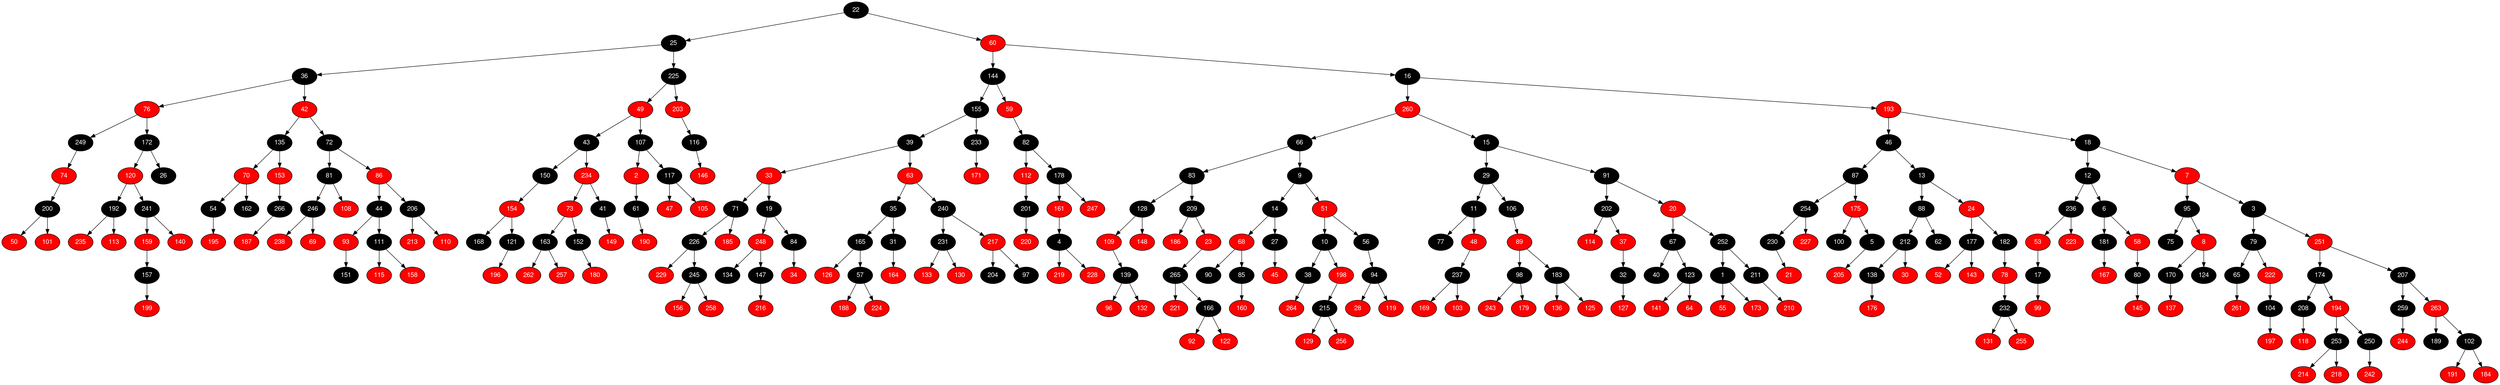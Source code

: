 digraph RB_Teste {
	node [fontname="Helvetica,Arial,sans-serif" style="filled"]
	edge [fontname="Helvetica,Arial,sans-serif" color="black"]

	{
		node [fillcolor=" black" fontcolor=" white"] 22 
		node [fillcolor=" black" fontcolor=" white"] 25 
		node [fillcolor=" black" fontcolor=" white"] 36 
		node [fillcolor=" red" fontcolor=" white"] 76 
		node [fillcolor=" black" fontcolor=" white"] 249 
		node [fillcolor=" red" fontcolor=" white"] 74 
		node [fillcolor=" black" fontcolor=" white"] 200 
		node [fillcolor=" red" fontcolor=" white"] 50 
		node [fillcolor=" red" fontcolor=" white"] 101 
		node [fillcolor=" black" fontcolor=" white"] 172 
		node [fillcolor=" red" fontcolor=" white"] 120 
		node [fillcolor=" black" fontcolor=" white"] 192 
		node [fillcolor=" red" fontcolor=" white"] 235 
		node [fillcolor=" red" fontcolor=" white"] 113 
		node [fillcolor=" black" fontcolor=" white"] 241 
		node [fillcolor=" red" fontcolor=" white"] 159 
		node [fillcolor=" black" fontcolor=" white"] 157 
		node [fillcolor=" red" fontcolor=" white"] 199 
		node [fillcolor=" red" fontcolor=" white"] 140 
		node [fillcolor=" black" fontcolor=" white"] 26 
		node [fillcolor=" red" fontcolor=" white"] 42 
		node [fillcolor=" black" fontcolor=" white"] 135 
		node [fillcolor=" red" fontcolor=" white"] 70 
		node [fillcolor=" black" fontcolor=" white"] 54 
		node [fillcolor=" red" fontcolor=" white"] 195 
		node [fillcolor=" black" fontcolor=" white"] 162 
		node [fillcolor=" red" fontcolor=" white"] 153 
		node [fillcolor=" black" fontcolor=" white"] 266 
		node [fillcolor=" red" fontcolor=" white"] 187 
		node [fillcolor=" black" fontcolor=" white"] 72 
		node [fillcolor=" black" fontcolor=" white"] 81 
		node [fillcolor=" black" fontcolor=" white"] 246 
		node [fillcolor=" red" fontcolor=" white"] 238 
		node [fillcolor=" red" fontcolor=" white"] 69 
		node [fillcolor=" red" fontcolor=" white"] 108 
		node [fillcolor=" red" fontcolor=" white"] 86 
		node [fillcolor=" black" fontcolor=" white"] 44 
		node [fillcolor=" red" fontcolor=" white"] 93 
		node [fillcolor=" black" fontcolor=" white"] 151 
		node [fillcolor=" black" fontcolor=" white"] 111 
		node [fillcolor=" red" fontcolor=" white"] 115 
		node [fillcolor=" red" fontcolor=" white"] 158 
		node [fillcolor=" black" fontcolor=" white"] 206 
		node [fillcolor=" red" fontcolor=" white"] 213 
		node [fillcolor=" red" fontcolor=" white"] 110 
		node [fillcolor=" black" fontcolor=" white"] 225 
		node [fillcolor=" red" fontcolor=" white"] 49 
		node [fillcolor=" black" fontcolor=" white"] 43 
		node [fillcolor=" black" fontcolor=" white"] 150 
		node [fillcolor=" red" fontcolor=" white"] 154 
		node [fillcolor=" black" fontcolor=" white"] 168 
		node [fillcolor=" black" fontcolor=" white"] 121 
		node [fillcolor=" red" fontcolor=" white"] 196 
		node [fillcolor=" red" fontcolor=" white"] 234 
		node [fillcolor=" red" fontcolor=" white"] 73 
		node [fillcolor=" black" fontcolor=" white"] 163 
		node [fillcolor=" red" fontcolor=" white"] 262 
		node [fillcolor=" red" fontcolor=" white"] 257 
		node [fillcolor=" black" fontcolor=" white"] 152 
		node [fillcolor=" red" fontcolor=" white"] 180 
		node [fillcolor=" black" fontcolor=" white"] 41 
		node [fillcolor=" red" fontcolor=" white"] 149 
		node [fillcolor=" black" fontcolor=" white"] 107 
		node [fillcolor=" red" fontcolor=" white"] 2 
		node [fillcolor=" black" fontcolor=" white"] 61 
		node [fillcolor=" red" fontcolor=" white"] 190 
		node [fillcolor=" black" fontcolor=" white"] 117 
		node [fillcolor=" red" fontcolor=" white"] 47 
		node [fillcolor=" red" fontcolor=" white"] 105 
		node [fillcolor=" red" fontcolor=" white"] 203 
		node [fillcolor=" black" fontcolor=" white"] 116 
		node [fillcolor=" red" fontcolor=" white"] 146 
		node [fillcolor=" red" fontcolor=" white"] 60 
		node [fillcolor=" black" fontcolor=" white"] 144 
		node [fillcolor=" black" fontcolor=" white"] 155 
		node [fillcolor=" black" fontcolor=" white"] 39 
		node [fillcolor=" red" fontcolor=" white"] 33 
		node [fillcolor=" black" fontcolor=" white"] 71 
		node [fillcolor=" black" fontcolor=" white"] 226 
		node [fillcolor=" red" fontcolor=" white"] 229 
		node [fillcolor=" black" fontcolor=" white"] 245 
		node [fillcolor=" red" fontcolor=" white"] 156 
		node [fillcolor=" red" fontcolor=" white"] 258 
		node [fillcolor=" red" fontcolor=" white"] 185 
		node [fillcolor=" black" fontcolor=" white"] 19 
		node [fillcolor=" red" fontcolor=" white"] 248 
		node [fillcolor=" black" fontcolor=" white"] 134 
		node [fillcolor=" black" fontcolor=" white"] 147 
		node [fillcolor=" red" fontcolor=" white"] 216 
		node [fillcolor=" black" fontcolor=" white"] 84 
		node [fillcolor=" red" fontcolor=" white"] 34 
		node [fillcolor=" red" fontcolor=" white"] 63 
		node [fillcolor=" black" fontcolor=" white"] 35 
		node [fillcolor=" black" fontcolor=" white"] 165 
		node [fillcolor=" red" fontcolor=" white"] 126 
		node [fillcolor=" black" fontcolor=" white"] 57 
		node [fillcolor=" red" fontcolor=" white"] 188 
		node [fillcolor=" red" fontcolor=" white"] 224 
		node [fillcolor=" black" fontcolor=" white"] 31 
		node [fillcolor=" red" fontcolor=" white"] 164 
		node [fillcolor=" black" fontcolor=" white"] 240 
		node [fillcolor=" black" fontcolor=" white"] 231 
		node [fillcolor=" red" fontcolor=" white"] 133 
		node [fillcolor=" red" fontcolor=" white"] 130 
		node [fillcolor=" red" fontcolor=" white"] 217 
		node [fillcolor=" black" fontcolor=" white"] 204 
		node [fillcolor=" black" fontcolor=" white"] 97 
		node [fillcolor=" black" fontcolor=" white"] 233 
		node [fillcolor=" red" fontcolor=" white"] 171 
		node [fillcolor=" red" fontcolor=" white"] 59 
		node [fillcolor=" black" fontcolor=" white"] 82 
		node [fillcolor=" red" fontcolor=" white"] 112 
		node [fillcolor=" black" fontcolor=" white"] 201 
		node [fillcolor=" red" fontcolor=" white"] 220 
		node [fillcolor=" black" fontcolor=" white"] 178 
		node [fillcolor=" red" fontcolor=" white"] 161 
		node [fillcolor=" black" fontcolor=" white"] 4 
		node [fillcolor=" red" fontcolor=" white"] 219 
		node [fillcolor=" red" fontcolor=" white"] 228 
		node [fillcolor=" red" fontcolor=" white"] 247 
		node [fillcolor=" black" fontcolor=" white"] 16 
		node [fillcolor=" red" fontcolor=" white"] 260 
		node [fillcolor=" black" fontcolor=" white"] 66 
		node [fillcolor=" black" fontcolor=" white"] 83 
		node [fillcolor=" black" fontcolor=" white"] 128 
		node [fillcolor=" red" fontcolor=" white"] 109 
		node [fillcolor=" black" fontcolor=" white"] 139 
		node [fillcolor=" red" fontcolor=" white"] 96 
		node [fillcolor=" red" fontcolor=" white"] 132 
		node [fillcolor=" red" fontcolor=" white"] 148 
		node [fillcolor=" black" fontcolor=" white"] 209 
		node [fillcolor=" red" fontcolor=" white"] 186 
		node [fillcolor=" red" fontcolor=" white"] 23 
		node [fillcolor=" black" fontcolor=" white"] 265 
		node [fillcolor=" red" fontcolor=" white"] 221 
		node [fillcolor=" black" fontcolor=" white"] 166 
		node [fillcolor=" red" fontcolor=" white"] 92 
		node [fillcolor=" red" fontcolor=" white"] 122 
		node [fillcolor=" black" fontcolor=" white"] 9 
		node [fillcolor=" black" fontcolor=" white"] 14 
		node [fillcolor=" red" fontcolor=" white"] 68 
		node [fillcolor=" black" fontcolor=" white"] 90 
		node [fillcolor=" black" fontcolor=" white"] 85 
		node [fillcolor=" red" fontcolor=" white"] 160 
		node [fillcolor=" black" fontcolor=" white"] 27 
		node [fillcolor=" red" fontcolor=" white"] 45 
		node [fillcolor=" red" fontcolor=" white"] 51 
		node [fillcolor=" black" fontcolor=" white"] 10 
		node [fillcolor=" black" fontcolor=" white"] 38 
		node [fillcolor=" red" fontcolor=" white"] 264 
		node [fillcolor=" red" fontcolor=" white"] 198 
		node [fillcolor=" black" fontcolor=" white"] 215 
		node [fillcolor=" red" fontcolor=" white"] 129 
		node [fillcolor=" red" fontcolor=" white"] 256 
		node [fillcolor=" black" fontcolor=" white"] 56 
		node [fillcolor=" black" fontcolor=" white"] 94 
		node [fillcolor=" red" fontcolor=" white"] 28 
		node [fillcolor=" red" fontcolor=" white"] 119 
		node [fillcolor=" black" fontcolor=" white"] 15 
		node [fillcolor=" black" fontcolor=" white"] 29 
		node [fillcolor=" black" fontcolor=" white"] 11 
		node [fillcolor=" black" fontcolor=" white"] 77 
		node [fillcolor=" red" fontcolor=" white"] 48 
		node [fillcolor=" black" fontcolor=" white"] 237 
		node [fillcolor=" red" fontcolor=" white"] 169 
		node [fillcolor=" red" fontcolor=" white"] 103 
		node [fillcolor=" black" fontcolor=" white"] 106 
		node [fillcolor=" red" fontcolor=" white"] 89 
		node [fillcolor=" black" fontcolor=" white"] 98 
		node [fillcolor=" red" fontcolor=" white"] 243 
		node [fillcolor=" red" fontcolor=" white"] 179 
		node [fillcolor=" black" fontcolor=" white"] 183 
		node [fillcolor=" red" fontcolor=" white"] 136 
		node [fillcolor=" red" fontcolor=" white"] 125 
		node [fillcolor=" black" fontcolor=" white"] 91 
		node [fillcolor=" black" fontcolor=" white"] 202 
		node [fillcolor=" red" fontcolor=" white"] 114 
		node [fillcolor=" red" fontcolor=" white"] 37 
		node [fillcolor=" black" fontcolor=" white"] 32 
		node [fillcolor=" red" fontcolor=" white"] 127 
		node [fillcolor=" red" fontcolor=" white"] 20 
		node [fillcolor=" black" fontcolor=" white"] 67 
		node [fillcolor=" black" fontcolor=" white"] 40 
		node [fillcolor=" black" fontcolor=" white"] 123 
		node [fillcolor=" red" fontcolor=" white"] 141 
		node [fillcolor=" red" fontcolor=" white"] 64 
		node [fillcolor=" black" fontcolor=" white"] 252 
		node [fillcolor=" black" fontcolor=" white"] 1 
		node [fillcolor=" red" fontcolor=" white"] 55 
		node [fillcolor=" red" fontcolor=" white"] 173 
		node [fillcolor=" black" fontcolor=" white"] 211 
		node [fillcolor=" red" fontcolor=" white"] 210 
		node [fillcolor=" red" fontcolor=" white"] 193 
		node [fillcolor=" black" fontcolor=" white"] 46 
		node [fillcolor=" black" fontcolor=" white"] 87 
		node [fillcolor=" black" fontcolor=" white"] 254 
		node [fillcolor=" black" fontcolor=" white"] 230 
		node [fillcolor=" red" fontcolor=" white"] 21 
		node [fillcolor=" red" fontcolor=" white"] 227 
		node [fillcolor=" red" fontcolor=" white"] 175 
		node [fillcolor=" black" fontcolor=" white"] 100 
		node [fillcolor=" black" fontcolor=" white"] 5 
		node [fillcolor=" red" fontcolor=" white"] 205 
		node [fillcolor=" black" fontcolor=" white"] 13 
		node [fillcolor=" black" fontcolor=" white"] 88 
		node [fillcolor=" black" fontcolor=" white"] 212 
		node [fillcolor=" black" fontcolor=" white"] 138 
		node [fillcolor=" red" fontcolor=" white"] 176 
		node [fillcolor=" red" fontcolor=" white"] 30 
		node [fillcolor=" black" fontcolor=" white"] 62 
		node [fillcolor=" red" fontcolor=" white"] 24 
		node [fillcolor=" black" fontcolor=" white"] 177 
		node [fillcolor=" red" fontcolor=" white"] 52 
		node [fillcolor=" red" fontcolor=" white"] 143 
		node [fillcolor=" black" fontcolor=" white"] 182 
		node [fillcolor=" red" fontcolor=" white"] 78 
		node [fillcolor=" black" fontcolor=" white"] 232 
		node [fillcolor=" red" fontcolor=" white"] 131 
		node [fillcolor=" red" fontcolor=" white"] 255 
		node [fillcolor=" black" fontcolor=" white"] 18 
		node [fillcolor=" black" fontcolor=" white"] 12 
		node [fillcolor=" black" fontcolor=" white"] 236 
		node [fillcolor=" red" fontcolor=" white"] 53 
		node [fillcolor=" black" fontcolor=" white"] 17 
		node [fillcolor=" red" fontcolor=" white"] 99 
		node [fillcolor=" red" fontcolor=" white"] 223 
		node [fillcolor=" black" fontcolor=" white"] 6 
		node [fillcolor=" black" fontcolor=" white"] 181 
		node [fillcolor=" red" fontcolor=" white"] 167 
		node [fillcolor=" red" fontcolor=" white"] 58 
		node [fillcolor=" black" fontcolor=" white"] 80 
		node [fillcolor=" red" fontcolor=" white"] 145 
		node [fillcolor=" red" fontcolor=" white"] 7 
		node [fillcolor=" black" fontcolor=" white"] 95 
		node [fillcolor=" black" fontcolor=" white"] 75 
		node [fillcolor=" red" fontcolor=" white"] 8 
		node [fillcolor=" black" fontcolor=" white"] 170 
		node [fillcolor=" red" fontcolor=" white"] 137 
		node [fillcolor=" black" fontcolor=" white"] 124 
		node [fillcolor=" black" fontcolor=" white"] 3 
		node [fillcolor=" black" fontcolor=" white"] 79 
		node [fillcolor=" black" fontcolor=" white"] 65 
		node [fillcolor=" red" fontcolor=" white"] 261 
		node [fillcolor=" red" fontcolor=" white"] 222 
		node [fillcolor=" black" fontcolor=" white"] 104 
		node [fillcolor=" red" fontcolor=" white"] 197 
		node [fillcolor=" red" fontcolor=" white"] 251 
		node [fillcolor=" black" fontcolor=" white"] 174 
		node [fillcolor=" black" fontcolor=" white"] 208 
		node [fillcolor=" red" fontcolor=" white"] 118 
		node [fillcolor=" red" fontcolor=" white"] 194 
		node [fillcolor=" black" fontcolor=" white"] 253 
		node [fillcolor=" red" fontcolor=" white"] 214 
		node [fillcolor=" red" fontcolor=" white"] 218 
		node [fillcolor=" black" fontcolor=" white"] 250 
		node [fillcolor=" red" fontcolor=" white"] 242 
		node [fillcolor=" black" fontcolor=" white"] 207 
		node [fillcolor=" black" fontcolor=" white"] 259 
		node [fillcolor=" red" fontcolor=" white"] 244 
		node [fillcolor=" red" fontcolor=" white"] 263 
		node [fillcolor=" black" fontcolor=" white"] 189 
		node [fillcolor=" black" fontcolor=" white"] 102 
		node [fillcolor=" red" fontcolor=" white"] 191 
		node [fillcolor=" red" fontcolor=" white"] 184 
	}

	22 -> 25 
	22 -> 60 
	25 -> 36 
	25 -> 225 
	36 -> 76 
	36 -> 42 
	76 -> 249 
	76 -> 172 
	249 -> 74 
	74 -> 200 
	200 -> 50 
	200 -> 101 
	172 -> 120 
	172 -> 26 
	120 -> 192 
	120 -> 241 
	192 -> 235 
	192 -> 113 
	241 -> 159 
	241 -> 140 
	159 -> 157 
	157 -> 199 
	42 -> 135 
	42 -> 72 
	135 -> 70 
	135 -> 153 
	70 -> 54 
	70 -> 162 
	54 -> 195 
	153 -> 266 
	266 -> 187 
	72 -> 81 
	72 -> 86 
	81 -> 246 
	81 -> 108 
	246 -> 238 
	246 -> 69 
	86 -> 44 
	86 -> 206 
	44 -> 93 
	44 -> 111 
	93 -> 151 
	111 -> 115 
	111 -> 158 
	206 -> 213 
	206 -> 110 
	225 -> 49 
	225 -> 203 
	49 -> 43 
	49 -> 107 
	43 -> 150 
	43 -> 234 
	150 -> 154 
	154 -> 168 
	154 -> 121 
	121 -> 196 
	234 -> 73 
	234 -> 41 
	73 -> 163 
	73 -> 152 
	163 -> 262 
	163 -> 257 
	152 -> 180 
	41 -> 149 
	107 -> 2 
	107 -> 117 
	2 -> 61 
	61 -> 190 
	117 -> 47 
	117 -> 105 
	203 -> 116 
	116 -> 146 
	60 -> 144 
	60 -> 16 
	144 -> 155 
	144 -> 59 
	155 -> 39 
	155 -> 233 
	39 -> 33 
	39 -> 63 
	33 -> 71 
	33 -> 19 
	71 -> 226 
	71 -> 185 
	226 -> 229 
	226 -> 245 
	245 -> 156 
	245 -> 258 
	19 -> 248 
	19 -> 84 
	248 -> 134 
	248 -> 147 
	147 -> 216 
	84 -> 34 
	63 -> 35 
	63 -> 240 
	35 -> 165 
	35 -> 31 
	165 -> 126 
	165 -> 57 
	57 -> 188 
	57 -> 224 
	31 -> 164 
	240 -> 231 
	240 -> 217 
	231 -> 133 
	231 -> 130 
	217 -> 204 
	217 -> 97 
	233 -> 171 
	59 -> 82 
	82 -> 112 
	82 -> 178 
	112 -> 201 
	201 -> 220 
	178 -> 161 
	178 -> 247 
	161 -> 4 
	4 -> 219 
	4 -> 228 
	16 -> 260 
	16 -> 193 
	260 -> 66 
	260 -> 15 
	66 -> 83 
	66 -> 9 
	83 -> 128 
	83 -> 209 
	128 -> 109 
	128 -> 148 
	109 -> 139 
	139 -> 96 
	139 -> 132 
	209 -> 186 
	209 -> 23 
	23 -> 265 
	265 -> 221 
	265 -> 166 
	166 -> 92 
	166 -> 122 
	9 -> 14 
	9 -> 51 
	14 -> 68 
	14 -> 27 
	68 -> 90 
	68 -> 85 
	85 -> 160 
	27 -> 45 
	51 -> 10 
	51 -> 56 
	10 -> 38 
	10 -> 198 
	38 -> 264 
	198 -> 215 
	215 -> 129 
	215 -> 256 
	56 -> 94 
	94 -> 28 
	94 -> 119 
	15 -> 29 
	15 -> 91 
	29 -> 11 
	29 -> 106 
	11 -> 77 
	11 -> 48 
	48 -> 237 
	237 -> 169 
	237 -> 103 
	106 -> 89 
	89 -> 98 
	89 -> 183 
	98 -> 243 
	98 -> 179 
	183 -> 136 
	183 -> 125 
	91 -> 202 
	91 -> 20 
	202 -> 114 
	202 -> 37 
	37 -> 32 
	32 -> 127 
	20 -> 67 
	20 -> 252 
	67 -> 40 
	67 -> 123 
	123 -> 141 
	123 -> 64 
	252 -> 1 
	252 -> 211 
	1 -> 55 
	1 -> 173 
	211 -> 210 
	193 -> 46 
	193 -> 18 
	46 -> 87 
	46 -> 13 
	87 -> 254 
	87 -> 175 
	254 -> 230 
	254 -> 227 
	230 -> 21 
	175 -> 100 
	175 -> 5 
	5 -> 205 
	13 -> 88 
	13 -> 24 
	88 -> 212 
	88 -> 62 
	212 -> 138 
	212 -> 30 
	138 -> 176 
	24 -> 177 
	24 -> 182 
	177 -> 52 
	177 -> 143 
	182 -> 78 
	78 -> 232 
	232 -> 131 
	232 -> 255 
	18 -> 12 
	18 -> 7 
	12 -> 236 
	12 -> 6 
	236 -> 53 
	236 -> 223 
	53 -> 17 
	17 -> 99 
	6 -> 181 
	6 -> 58 
	181 -> 167 
	58 -> 80 
	80 -> 145 
	7 -> 95 
	7 -> 3 
	95 -> 75 
	95 -> 8 
	8 -> 170 
	8 -> 124 
	170 -> 137 
	3 -> 79 
	3 -> 251 
	79 -> 65 
	79 -> 222 
	65 -> 261 
	222 -> 104 
	104 -> 197 
	251 -> 174 
	251 -> 207 
	174 -> 208 
	174 -> 194 
	208 -> 118 
	194 -> 253 
	194 -> 250 
	253 -> 214 
	253 -> 218 
	250 -> 242 
	207 -> 259 
	207 -> 263 
	259 -> 244 
	263 -> 189 
	263 -> 102 
	102 -> 191 
	102 -> 184 
}
